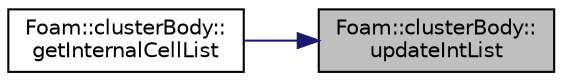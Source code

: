 digraph "Foam::clusterBody::updateIntList"
{
 // LATEX_PDF_SIZE
  edge [fontname="Helvetica",fontsize="10",labelfontname="Helvetica",labelfontsize="10"];
  node [fontname="Helvetica",fontsize="10",shape=record];
  rankdir="RL";
  Node1 [label="Foam::clusterBody::\lupdateIntList",height=0.2,width=0.4,color="black", fillcolor="grey75", style="filled", fontcolor="black",tooltip=" "];
  Node1 -> Node2 [dir="back",color="midnightblue",fontsize="10",style="solid",fontname="Helvetica"];
  Node2 [label="Foam::clusterBody::\lgetInternalCellList",height=0.2,width=0.4,color="black", fillcolor="white", style="filled",URL="$classFoam_1_1clusterBody.html#ad93c55a4c082d9396f911fcece14724c",tooltip=" "];
}

